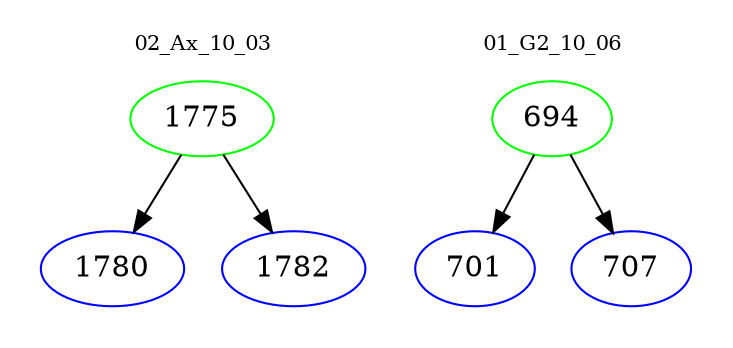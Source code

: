 digraph{
subgraph cluster_0 {
color = white
label = "02_Ax_10_03";
fontsize=10;
T0_1775 [label="1775", color="green"]
T0_1775 -> T0_1780 [color="black"]
T0_1780 [label="1780", color="blue"]
T0_1775 -> T0_1782 [color="black"]
T0_1782 [label="1782", color="blue"]
}
subgraph cluster_1 {
color = white
label = "01_G2_10_06";
fontsize=10;
T1_694 [label="694", color="green"]
T1_694 -> T1_701 [color="black"]
T1_701 [label="701", color="blue"]
T1_694 -> T1_707 [color="black"]
T1_707 [label="707", color="blue"]
}
}

